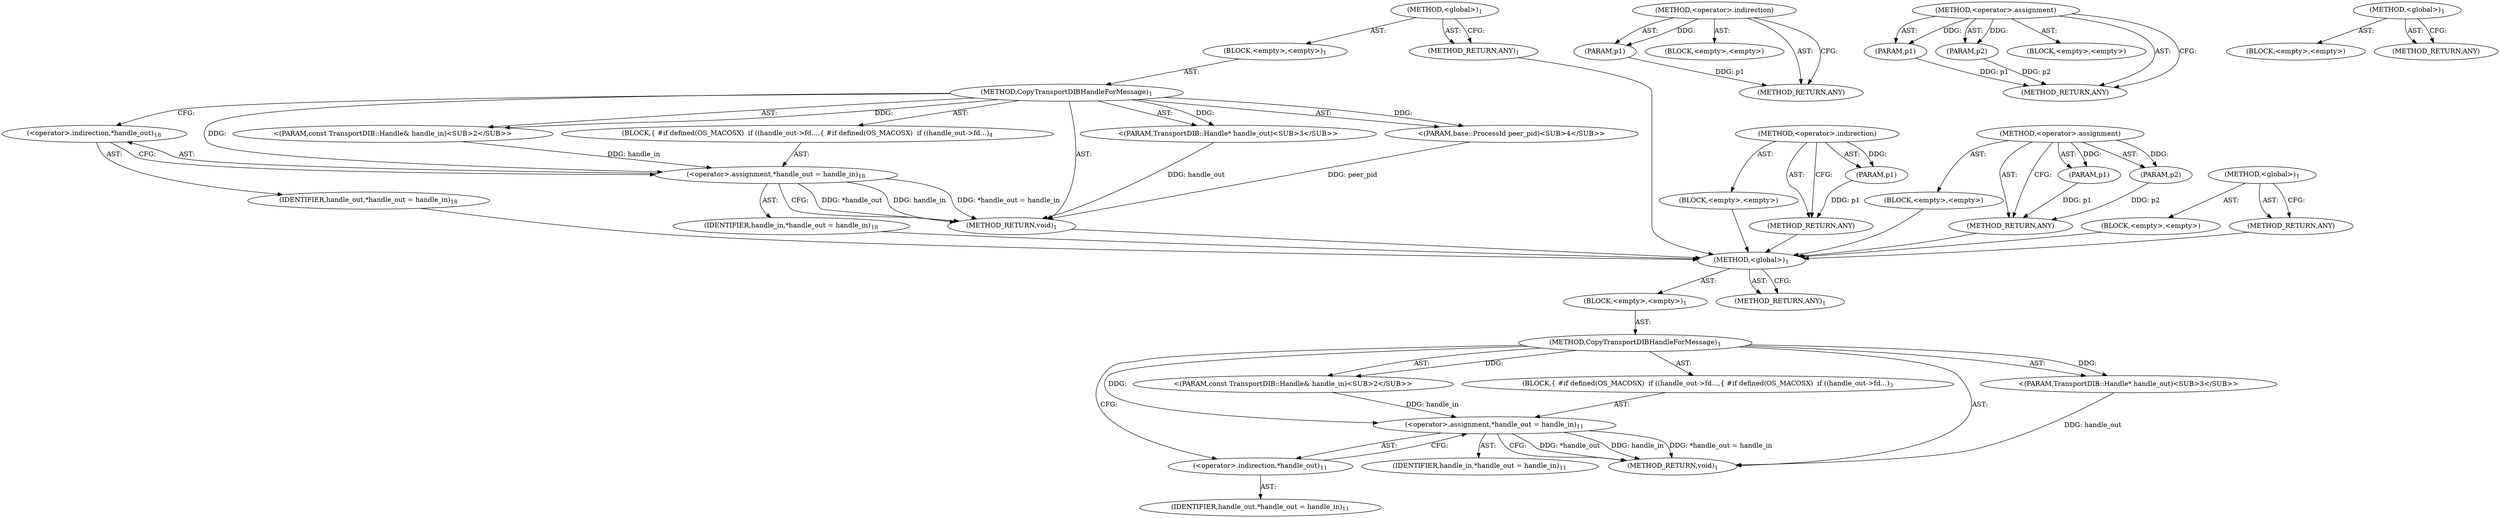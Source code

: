 digraph "&lt;global&gt;" {
vulnerable_6 [label=<(METHOD,&lt;global&gt;)<SUB>1</SUB>>];
vulnerable_7 [label=<(BLOCK,&lt;empty&gt;,&lt;empty&gt;)<SUB>1</SUB>>];
vulnerable_8 [label=<(METHOD,CopyTransportDIBHandleForMessage)<SUB>1</SUB>>];
vulnerable_9 [label="<(PARAM,const TransportDIB::Handle&amp; handle_in)<SUB>2</SUB>>"];
vulnerable_10 [label="<(PARAM,TransportDIB::Handle* handle_out)<SUB>3</SUB>>"];
vulnerable_11 [label=<(BLOCK,{
 #if defined(OS_MACOSX)
  if ((handle_out-&gt;fd...,{
 #if defined(OS_MACOSX)
  if ((handle_out-&gt;fd...)<SUB>3</SUB>>];
vulnerable_12 [label=<(&lt;operator&gt;.assignment,*handle_out = handle_in)<SUB>11</SUB>>];
vulnerable_13 [label=<(&lt;operator&gt;.indirection,*handle_out)<SUB>11</SUB>>];
vulnerable_14 [label=<(IDENTIFIER,handle_out,*handle_out = handle_in)<SUB>11</SUB>>];
vulnerable_15 [label=<(IDENTIFIER,handle_in,*handle_out = handle_in)<SUB>11</SUB>>];
vulnerable_16 [label=<(METHOD_RETURN,void)<SUB>1</SUB>>];
vulnerable_18 [label=<(METHOD_RETURN,ANY)<SUB>1</SUB>>];
vulnerable_40 [label=<(METHOD,&lt;operator&gt;.indirection)>];
vulnerable_41 [label=<(PARAM,p1)>];
vulnerable_42 [label=<(BLOCK,&lt;empty&gt;,&lt;empty&gt;)>];
vulnerable_43 [label=<(METHOD_RETURN,ANY)>];
vulnerable_35 [label=<(METHOD,&lt;operator&gt;.assignment)>];
vulnerable_36 [label=<(PARAM,p1)>];
vulnerable_37 [label=<(PARAM,p2)>];
vulnerable_38 [label=<(BLOCK,&lt;empty&gt;,&lt;empty&gt;)>];
vulnerable_39 [label=<(METHOD_RETURN,ANY)>];
vulnerable_29 [label=<(METHOD,&lt;global&gt;)<SUB>1</SUB>>];
vulnerable_30 [label=<(BLOCK,&lt;empty&gt;,&lt;empty&gt;)>];
vulnerable_31 [label=<(METHOD_RETURN,ANY)>];
fixed_6 [label=<(METHOD,&lt;global&gt;)<SUB>1</SUB>>];
fixed_7 [label=<(BLOCK,&lt;empty&gt;,&lt;empty&gt;)<SUB>1</SUB>>];
fixed_8 [label=<(METHOD,CopyTransportDIBHandleForMessage)<SUB>1</SUB>>];
fixed_9 [label="<(PARAM,const TransportDIB::Handle&amp; handle_in)<SUB>2</SUB>>"];
fixed_10 [label="<(PARAM,TransportDIB::Handle* handle_out)<SUB>3</SUB>>"];
fixed_11 [label="<(PARAM,base::ProcessId peer_pid)<SUB>4</SUB>>"];
fixed_12 [label=<(BLOCK,{
 #if defined(OS_MACOSX)
  if ((handle_out-&gt;fd...,{
 #if defined(OS_MACOSX)
  if ((handle_out-&gt;fd...)<SUB>4</SUB>>];
fixed_13 [label=<(&lt;operator&gt;.assignment,*handle_out = handle_in)<SUB>18</SUB>>];
fixed_14 [label=<(&lt;operator&gt;.indirection,*handle_out)<SUB>18</SUB>>];
fixed_15 [label=<(IDENTIFIER,handle_out,*handle_out = handle_in)<SUB>18</SUB>>];
fixed_16 [label=<(IDENTIFIER,handle_in,*handle_out = handle_in)<SUB>18</SUB>>];
fixed_17 [label=<(METHOD_RETURN,void)<SUB>1</SUB>>];
fixed_19 [label=<(METHOD_RETURN,ANY)<SUB>1</SUB>>];
fixed_43 [label=<(METHOD,&lt;operator&gt;.indirection)>];
fixed_44 [label=<(PARAM,p1)>];
fixed_45 [label=<(BLOCK,&lt;empty&gt;,&lt;empty&gt;)>];
fixed_46 [label=<(METHOD_RETURN,ANY)>];
fixed_38 [label=<(METHOD,&lt;operator&gt;.assignment)>];
fixed_39 [label=<(PARAM,p1)>];
fixed_40 [label=<(PARAM,p2)>];
fixed_41 [label=<(BLOCK,&lt;empty&gt;,&lt;empty&gt;)>];
fixed_42 [label=<(METHOD_RETURN,ANY)>];
fixed_32 [label=<(METHOD,&lt;global&gt;)<SUB>1</SUB>>];
fixed_33 [label=<(BLOCK,&lt;empty&gt;,&lt;empty&gt;)>];
fixed_34 [label=<(METHOD_RETURN,ANY)>];
vulnerable_6 -> vulnerable_7  [key=0, label="AST: "];
vulnerable_6 -> vulnerable_18  [key=0, label="AST: "];
vulnerable_6 -> vulnerable_18  [key=1, label="CFG: "];
vulnerable_7 -> vulnerable_8  [key=0, label="AST: "];
vulnerable_8 -> vulnerable_9  [key=0, label="AST: "];
vulnerable_8 -> vulnerable_9  [key=1, label="DDG: "];
vulnerable_8 -> vulnerable_10  [key=0, label="AST: "];
vulnerable_8 -> vulnerable_10  [key=1, label="DDG: "];
vulnerable_8 -> vulnerable_11  [key=0, label="AST: "];
vulnerable_8 -> vulnerable_16  [key=0, label="AST: "];
vulnerable_8 -> vulnerable_13  [key=0, label="CFG: "];
vulnerable_8 -> vulnerable_12  [key=0, label="DDG: "];
vulnerable_9 -> vulnerable_12  [key=0, label="DDG: handle_in"];
vulnerable_10 -> vulnerable_16  [key=0, label="DDG: handle_out"];
vulnerable_11 -> vulnerable_12  [key=0, label="AST: "];
vulnerable_12 -> vulnerable_13  [key=0, label="AST: "];
vulnerable_12 -> vulnerable_15  [key=0, label="AST: "];
vulnerable_12 -> vulnerable_16  [key=0, label="CFG: "];
vulnerable_12 -> vulnerable_16  [key=1, label="DDG: *handle_out"];
vulnerable_12 -> vulnerable_16  [key=2, label="DDG: handle_in"];
vulnerable_12 -> vulnerable_16  [key=3, label="DDG: *handle_out = handle_in"];
vulnerable_13 -> vulnerable_14  [key=0, label="AST: "];
vulnerable_13 -> vulnerable_12  [key=0, label="CFG: "];
vulnerable_40 -> vulnerable_41  [key=0, label="AST: "];
vulnerable_40 -> vulnerable_41  [key=1, label="DDG: "];
vulnerable_40 -> vulnerable_42  [key=0, label="AST: "];
vulnerable_40 -> vulnerable_43  [key=0, label="AST: "];
vulnerable_40 -> vulnerable_43  [key=1, label="CFG: "];
vulnerable_41 -> vulnerable_43  [key=0, label="DDG: p1"];
vulnerable_35 -> vulnerable_36  [key=0, label="AST: "];
vulnerable_35 -> vulnerable_36  [key=1, label="DDG: "];
vulnerable_35 -> vulnerable_38  [key=0, label="AST: "];
vulnerable_35 -> vulnerable_37  [key=0, label="AST: "];
vulnerable_35 -> vulnerable_37  [key=1, label="DDG: "];
vulnerable_35 -> vulnerable_39  [key=0, label="AST: "];
vulnerable_35 -> vulnerable_39  [key=1, label="CFG: "];
vulnerable_36 -> vulnerable_39  [key=0, label="DDG: p1"];
vulnerable_37 -> vulnerable_39  [key=0, label="DDG: p2"];
vulnerable_29 -> vulnerable_30  [key=0, label="AST: "];
vulnerable_29 -> vulnerable_31  [key=0, label="AST: "];
vulnerable_29 -> vulnerable_31  [key=1, label="CFG: "];
fixed_6 -> fixed_7  [key=0, label="AST: "];
fixed_6 -> fixed_19  [key=0, label="AST: "];
fixed_6 -> fixed_19  [key=1, label="CFG: "];
fixed_7 -> fixed_8  [key=0, label="AST: "];
fixed_8 -> fixed_9  [key=0, label="AST: "];
fixed_8 -> fixed_9  [key=1, label="DDG: "];
fixed_8 -> fixed_10  [key=0, label="AST: "];
fixed_8 -> fixed_10  [key=1, label="DDG: "];
fixed_8 -> fixed_11  [key=0, label="AST: "];
fixed_8 -> fixed_11  [key=1, label="DDG: "];
fixed_8 -> fixed_12  [key=0, label="AST: "];
fixed_8 -> fixed_17  [key=0, label="AST: "];
fixed_8 -> fixed_14  [key=0, label="CFG: "];
fixed_8 -> fixed_13  [key=0, label="DDG: "];
fixed_9 -> fixed_13  [key=0, label="DDG: handle_in"];
fixed_10 -> fixed_17  [key=0, label="DDG: handle_out"];
fixed_11 -> fixed_17  [key=0, label="DDG: peer_pid"];
fixed_12 -> fixed_13  [key=0, label="AST: "];
fixed_13 -> fixed_14  [key=0, label="AST: "];
fixed_13 -> fixed_16  [key=0, label="AST: "];
fixed_13 -> fixed_17  [key=0, label="CFG: "];
fixed_13 -> fixed_17  [key=1, label="DDG: *handle_out"];
fixed_13 -> fixed_17  [key=2, label="DDG: handle_in"];
fixed_13 -> fixed_17  [key=3, label="DDG: *handle_out = handle_in"];
fixed_14 -> fixed_15  [key=0, label="AST: "];
fixed_14 -> fixed_13  [key=0, label="CFG: "];
fixed_15 -> vulnerable_6  [key=0];
fixed_16 -> vulnerable_6  [key=0];
fixed_17 -> vulnerable_6  [key=0];
fixed_19 -> vulnerable_6  [key=0];
fixed_43 -> fixed_44  [key=0, label="AST: "];
fixed_43 -> fixed_44  [key=1, label="DDG: "];
fixed_43 -> fixed_45  [key=0, label="AST: "];
fixed_43 -> fixed_46  [key=0, label="AST: "];
fixed_43 -> fixed_46  [key=1, label="CFG: "];
fixed_44 -> fixed_46  [key=0, label="DDG: p1"];
fixed_45 -> vulnerable_6  [key=0];
fixed_46 -> vulnerable_6  [key=0];
fixed_38 -> fixed_39  [key=0, label="AST: "];
fixed_38 -> fixed_39  [key=1, label="DDG: "];
fixed_38 -> fixed_41  [key=0, label="AST: "];
fixed_38 -> fixed_40  [key=0, label="AST: "];
fixed_38 -> fixed_40  [key=1, label="DDG: "];
fixed_38 -> fixed_42  [key=0, label="AST: "];
fixed_38 -> fixed_42  [key=1, label="CFG: "];
fixed_39 -> fixed_42  [key=0, label="DDG: p1"];
fixed_40 -> fixed_42  [key=0, label="DDG: p2"];
fixed_41 -> vulnerable_6  [key=0];
fixed_42 -> vulnerable_6  [key=0];
fixed_32 -> fixed_33  [key=0, label="AST: "];
fixed_32 -> fixed_34  [key=0, label="AST: "];
fixed_32 -> fixed_34  [key=1, label="CFG: "];
fixed_33 -> vulnerable_6  [key=0];
fixed_34 -> vulnerable_6  [key=0];
}
